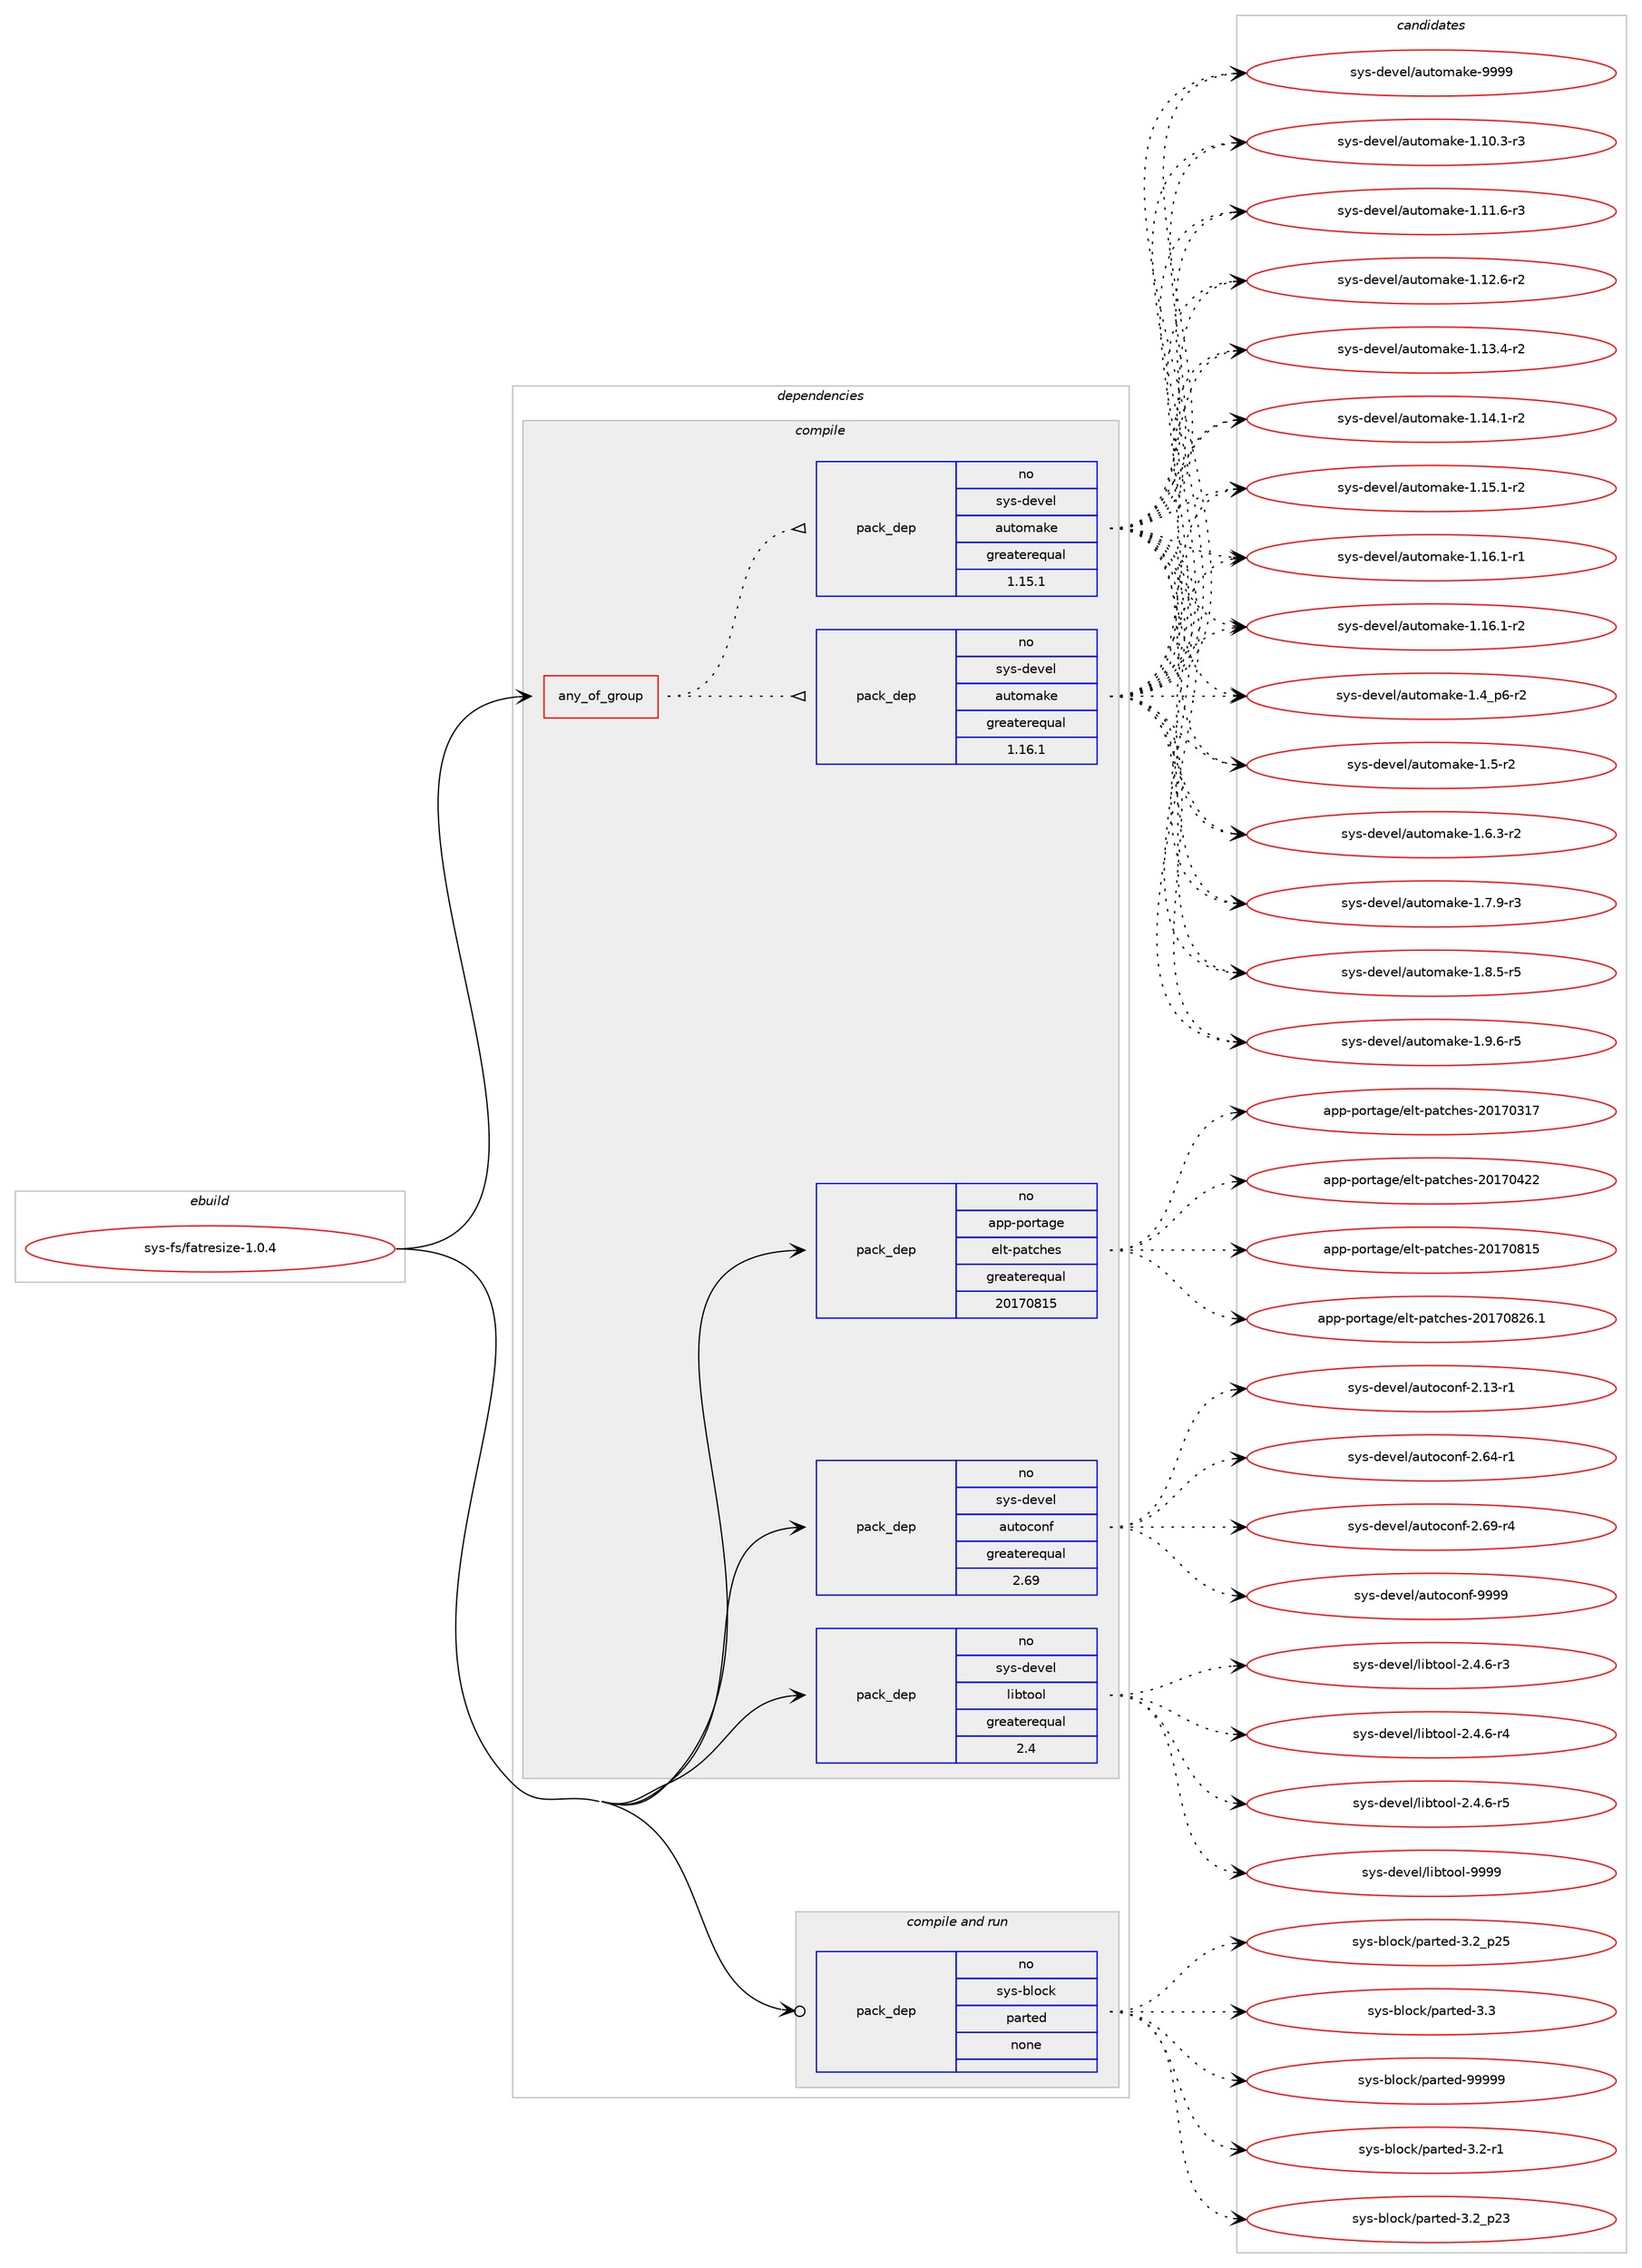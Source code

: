 digraph prolog {

# *************
# Graph options
# *************

newrank=true;
concentrate=true;
compound=true;
graph [rankdir=LR,fontname=Helvetica,fontsize=10,ranksep=1.5];#, ranksep=2.5, nodesep=0.2];
edge  [arrowhead=vee];
node  [fontname=Helvetica,fontsize=10];

# **********
# The ebuild
# **********

subgraph cluster_leftcol {
color=gray;
rank=same;
label=<<i>ebuild</i>>;
id [label="sys-fs/fatresize-1.0.4", color=red, width=4, href="../sys-fs/fatresize-1.0.4.svg"];
}

# ****************
# The dependencies
# ****************

subgraph cluster_midcol {
color=gray;
label=<<i>dependencies</i>>;
subgraph cluster_compile {
fillcolor="#eeeeee";
style=filled;
label=<<i>compile</i>>;
subgraph any15100 {
dependency892146 [label=<<TABLE BORDER="0" CELLBORDER="1" CELLSPACING="0" CELLPADDING="4"><TR><TD CELLPADDING="10">any_of_group</TD></TR></TABLE>>, shape=none, color=red];subgraph pack662088 {
dependency892147 [label=<<TABLE BORDER="0" CELLBORDER="1" CELLSPACING="0" CELLPADDING="4" WIDTH="220"><TR><TD ROWSPAN="6" CELLPADDING="30">pack_dep</TD></TR><TR><TD WIDTH="110">no</TD></TR><TR><TD>sys-devel</TD></TR><TR><TD>automake</TD></TR><TR><TD>greaterequal</TD></TR><TR><TD>1.16.1</TD></TR></TABLE>>, shape=none, color=blue];
}
dependency892146:e -> dependency892147:w [weight=20,style="dotted",arrowhead="oinv"];
subgraph pack662089 {
dependency892148 [label=<<TABLE BORDER="0" CELLBORDER="1" CELLSPACING="0" CELLPADDING="4" WIDTH="220"><TR><TD ROWSPAN="6" CELLPADDING="30">pack_dep</TD></TR><TR><TD WIDTH="110">no</TD></TR><TR><TD>sys-devel</TD></TR><TR><TD>automake</TD></TR><TR><TD>greaterequal</TD></TR><TR><TD>1.15.1</TD></TR></TABLE>>, shape=none, color=blue];
}
dependency892146:e -> dependency892148:w [weight=20,style="dotted",arrowhead="oinv"];
}
id:e -> dependency892146:w [weight=20,style="solid",arrowhead="vee"];
subgraph pack662090 {
dependency892149 [label=<<TABLE BORDER="0" CELLBORDER="1" CELLSPACING="0" CELLPADDING="4" WIDTH="220"><TR><TD ROWSPAN="6" CELLPADDING="30">pack_dep</TD></TR><TR><TD WIDTH="110">no</TD></TR><TR><TD>app-portage</TD></TR><TR><TD>elt-patches</TD></TR><TR><TD>greaterequal</TD></TR><TR><TD>20170815</TD></TR></TABLE>>, shape=none, color=blue];
}
id:e -> dependency892149:w [weight=20,style="solid",arrowhead="vee"];
subgraph pack662091 {
dependency892150 [label=<<TABLE BORDER="0" CELLBORDER="1" CELLSPACING="0" CELLPADDING="4" WIDTH="220"><TR><TD ROWSPAN="6" CELLPADDING="30">pack_dep</TD></TR><TR><TD WIDTH="110">no</TD></TR><TR><TD>sys-devel</TD></TR><TR><TD>autoconf</TD></TR><TR><TD>greaterequal</TD></TR><TR><TD>2.69</TD></TR></TABLE>>, shape=none, color=blue];
}
id:e -> dependency892150:w [weight=20,style="solid",arrowhead="vee"];
subgraph pack662092 {
dependency892151 [label=<<TABLE BORDER="0" CELLBORDER="1" CELLSPACING="0" CELLPADDING="4" WIDTH="220"><TR><TD ROWSPAN="6" CELLPADDING="30">pack_dep</TD></TR><TR><TD WIDTH="110">no</TD></TR><TR><TD>sys-devel</TD></TR><TR><TD>libtool</TD></TR><TR><TD>greaterequal</TD></TR><TR><TD>2.4</TD></TR></TABLE>>, shape=none, color=blue];
}
id:e -> dependency892151:w [weight=20,style="solid",arrowhead="vee"];
}
subgraph cluster_compileandrun {
fillcolor="#eeeeee";
style=filled;
label=<<i>compile and run</i>>;
subgraph pack662093 {
dependency892152 [label=<<TABLE BORDER="0" CELLBORDER="1" CELLSPACING="0" CELLPADDING="4" WIDTH="220"><TR><TD ROWSPAN="6" CELLPADDING="30">pack_dep</TD></TR><TR><TD WIDTH="110">no</TD></TR><TR><TD>sys-block</TD></TR><TR><TD>parted</TD></TR><TR><TD>none</TD></TR><TR><TD></TD></TR></TABLE>>, shape=none, color=blue];
}
id:e -> dependency892152:w [weight=20,style="solid",arrowhead="odotvee"];
}
subgraph cluster_run {
fillcolor="#eeeeee";
style=filled;
label=<<i>run</i>>;
}
}

# **************
# The candidates
# **************

subgraph cluster_choices {
rank=same;
color=gray;
label=<<i>candidates</i>>;

subgraph choice662088 {
color=black;
nodesep=1;
choice11512111545100101118101108479711711611110997107101454946494846514511451 [label="sys-devel/automake-1.10.3-r3", color=red, width=4,href="../sys-devel/automake-1.10.3-r3.svg"];
choice11512111545100101118101108479711711611110997107101454946494946544511451 [label="sys-devel/automake-1.11.6-r3", color=red, width=4,href="../sys-devel/automake-1.11.6-r3.svg"];
choice11512111545100101118101108479711711611110997107101454946495046544511450 [label="sys-devel/automake-1.12.6-r2", color=red, width=4,href="../sys-devel/automake-1.12.6-r2.svg"];
choice11512111545100101118101108479711711611110997107101454946495146524511450 [label="sys-devel/automake-1.13.4-r2", color=red, width=4,href="../sys-devel/automake-1.13.4-r2.svg"];
choice11512111545100101118101108479711711611110997107101454946495246494511450 [label="sys-devel/automake-1.14.1-r2", color=red, width=4,href="../sys-devel/automake-1.14.1-r2.svg"];
choice11512111545100101118101108479711711611110997107101454946495346494511450 [label="sys-devel/automake-1.15.1-r2", color=red, width=4,href="../sys-devel/automake-1.15.1-r2.svg"];
choice11512111545100101118101108479711711611110997107101454946495446494511449 [label="sys-devel/automake-1.16.1-r1", color=red, width=4,href="../sys-devel/automake-1.16.1-r1.svg"];
choice11512111545100101118101108479711711611110997107101454946495446494511450 [label="sys-devel/automake-1.16.1-r2", color=red, width=4,href="../sys-devel/automake-1.16.1-r2.svg"];
choice115121115451001011181011084797117116111109971071014549465295112544511450 [label="sys-devel/automake-1.4_p6-r2", color=red, width=4,href="../sys-devel/automake-1.4_p6-r2.svg"];
choice11512111545100101118101108479711711611110997107101454946534511450 [label="sys-devel/automake-1.5-r2", color=red, width=4,href="../sys-devel/automake-1.5-r2.svg"];
choice115121115451001011181011084797117116111109971071014549465446514511450 [label="sys-devel/automake-1.6.3-r2", color=red, width=4,href="../sys-devel/automake-1.6.3-r2.svg"];
choice115121115451001011181011084797117116111109971071014549465546574511451 [label="sys-devel/automake-1.7.9-r3", color=red, width=4,href="../sys-devel/automake-1.7.9-r3.svg"];
choice115121115451001011181011084797117116111109971071014549465646534511453 [label="sys-devel/automake-1.8.5-r5", color=red, width=4,href="../sys-devel/automake-1.8.5-r5.svg"];
choice115121115451001011181011084797117116111109971071014549465746544511453 [label="sys-devel/automake-1.9.6-r5", color=red, width=4,href="../sys-devel/automake-1.9.6-r5.svg"];
choice115121115451001011181011084797117116111109971071014557575757 [label="sys-devel/automake-9999", color=red, width=4,href="../sys-devel/automake-9999.svg"];
dependency892147:e -> choice11512111545100101118101108479711711611110997107101454946494846514511451:w [style=dotted,weight="100"];
dependency892147:e -> choice11512111545100101118101108479711711611110997107101454946494946544511451:w [style=dotted,weight="100"];
dependency892147:e -> choice11512111545100101118101108479711711611110997107101454946495046544511450:w [style=dotted,weight="100"];
dependency892147:e -> choice11512111545100101118101108479711711611110997107101454946495146524511450:w [style=dotted,weight="100"];
dependency892147:e -> choice11512111545100101118101108479711711611110997107101454946495246494511450:w [style=dotted,weight="100"];
dependency892147:e -> choice11512111545100101118101108479711711611110997107101454946495346494511450:w [style=dotted,weight="100"];
dependency892147:e -> choice11512111545100101118101108479711711611110997107101454946495446494511449:w [style=dotted,weight="100"];
dependency892147:e -> choice11512111545100101118101108479711711611110997107101454946495446494511450:w [style=dotted,weight="100"];
dependency892147:e -> choice115121115451001011181011084797117116111109971071014549465295112544511450:w [style=dotted,weight="100"];
dependency892147:e -> choice11512111545100101118101108479711711611110997107101454946534511450:w [style=dotted,weight="100"];
dependency892147:e -> choice115121115451001011181011084797117116111109971071014549465446514511450:w [style=dotted,weight="100"];
dependency892147:e -> choice115121115451001011181011084797117116111109971071014549465546574511451:w [style=dotted,weight="100"];
dependency892147:e -> choice115121115451001011181011084797117116111109971071014549465646534511453:w [style=dotted,weight="100"];
dependency892147:e -> choice115121115451001011181011084797117116111109971071014549465746544511453:w [style=dotted,weight="100"];
dependency892147:e -> choice115121115451001011181011084797117116111109971071014557575757:w [style=dotted,weight="100"];
}
subgraph choice662089 {
color=black;
nodesep=1;
choice11512111545100101118101108479711711611110997107101454946494846514511451 [label="sys-devel/automake-1.10.3-r3", color=red, width=4,href="../sys-devel/automake-1.10.3-r3.svg"];
choice11512111545100101118101108479711711611110997107101454946494946544511451 [label="sys-devel/automake-1.11.6-r3", color=red, width=4,href="../sys-devel/automake-1.11.6-r3.svg"];
choice11512111545100101118101108479711711611110997107101454946495046544511450 [label="sys-devel/automake-1.12.6-r2", color=red, width=4,href="../sys-devel/automake-1.12.6-r2.svg"];
choice11512111545100101118101108479711711611110997107101454946495146524511450 [label="sys-devel/automake-1.13.4-r2", color=red, width=4,href="../sys-devel/automake-1.13.4-r2.svg"];
choice11512111545100101118101108479711711611110997107101454946495246494511450 [label="sys-devel/automake-1.14.1-r2", color=red, width=4,href="../sys-devel/automake-1.14.1-r2.svg"];
choice11512111545100101118101108479711711611110997107101454946495346494511450 [label="sys-devel/automake-1.15.1-r2", color=red, width=4,href="../sys-devel/automake-1.15.1-r2.svg"];
choice11512111545100101118101108479711711611110997107101454946495446494511449 [label="sys-devel/automake-1.16.1-r1", color=red, width=4,href="../sys-devel/automake-1.16.1-r1.svg"];
choice11512111545100101118101108479711711611110997107101454946495446494511450 [label="sys-devel/automake-1.16.1-r2", color=red, width=4,href="../sys-devel/automake-1.16.1-r2.svg"];
choice115121115451001011181011084797117116111109971071014549465295112544511450 [label="sys-devel/automake-1.4_p6-r2", color=red, width=4,href="../sys-devel/automake-1.4_p6-r2.svg"];
choice11512111545100101118101108479711711611110997107101454946534511450 [label="sys-devel/automake-1.5-r2", color=red, width=4,href="../sys-devel/automake-1.5-r2.svg"];
choice115121115451001011181011084797117116111109971071014549465446514511450 [label="sys-devel/automake-1.6.3-r2", color=red, width=4,href="../sys-devel/automake-1.6.3-r2.svg"];
choice115121115451001011181011084797117116111109971071014549465546574511451 [label="sys-devel/automake-1.7.9-r3", color=red, width=4,href="../sys-devel/automake-1.7.9-r3.svg"];
choice115121115451001011181011084797117116111109971071014549465646534511453 [label="sys-devel/automake-1.8.5-r5", color=red, width=4,href="../sys-devel/automake-1.8.5-r5.svg"];
choice115121115451001011181011084797117116111109971071014549465746544511453 [label="sys-devel/automake-1.9.6-r5", color=red, width=4,href="../sys-devel/automake-1.9.6-r5.svg"];
choice115121115451001011181011084797117116111109971071014557575757 [label="sys-devel/automake-9999", color=red, width=4,href="../sys-devel/automake-9999.svg"];
dependency892148:e -> choice11512111545100101118101108479711711611110997107101454946494846514511451:w [style=dotted,weight="100"];
dependency892148:e -> choice11512111545100101118101108479711711611110997107101454946494946544511451:w [style=dotted,weight="100"];
dependency892148:e -> choice11512111545100101118101108479711711611110997107101454946495046544511450:w [style=dotted,weight="100"];
dependency892148:e -> choice11512111545100101118101108479711711611110997107101454946495146524511450:w [style=dotted,weight="100"];
dependency892148:e -> choice11512111545100101118101108479711711611110997107101454946495246494511450:w [style=dotted,weight="100"];
dependency892148:e -> choice11512111545100101118101108479711711611110997107101454946495346494511450:w [style=dotted,weight="100"];
dependency892148:e -> choice11512111545100101118101108479711711611110997107101454946495446494511449:w [style=dotted,weight="100"];
dependency892148:e -> choice11512111545100101118101108479711711611110997107101454946495446494511450:w [style=dotted,weight="100"];
dependency892148:e -> choice115121115451001011181011084797117116111109971071014549465295112544511450:w [style=dotted,weight="100"];
dependency892148:e -> choice11512111545100101118101108479711711611110997107101454946534511450:w [style=dotted,weight="100"];
dependency892148:e -> choice115121115451001011181011084797117116111109971071014549465446514511450:w [style=dotted,weight="100"];
dependency892148:e -> choice115121115451001011181011084797117116111109971071014549465546574511451:w [style=dotted,weight="100"];
dependency892148:e -> choice115121115451001011181011084797117116111109971071014549465646534511453:w [style=dotted,weight="100"];
dependency892148:e -> choice115121115451001011181011084797117116111109971071014549465746544511453:w [style=dotted,weight="100"];
dependency892148:e -> choice115121115451001011181011084797117116111109971071014557575757:w [style=dotted,weight="100"];
}
subgraph choice662090 {
color=black;
nodesep=1;
choice97112112451121111141169710310147101108116451129711699104101115455048495548514955 [label="app-portage/elt-patches-20170317", color=red, width=4,href="../app-portage/elt-patches-20170317.svg"];
choice97112112451121111141169710310147101108116451129711699104101115455048495548525050 [label="app-portage/elt-patches-20170422", color=red, width=4,href="../app-portage/elt-patches-20170422.svg"];
choice97112112451121111141169710310147101108116451129711699104101115455048495548564953 [label="app-portage/elt-patches-20170815", color=red, width=4,href="../app-portage/elt-patches-20170815.svg"];
choice971121124511211111411697103101471011081164511297116991041011154550484955485650544649 [label="app-portage/elt-patches-20170826.1", color=red, width=4,href="../app-portage/elt-patches-20170826.1.svg"];
dependency892149:e -> choice97112112451121111141169710310147101108116451129711699104101115455048495548514955:w [style=dotted,weight="100"];
dependency892149:e -> choice97112112451121111141169710310147101108116451129711699104101115455048495548525050:w [style=dotted,weight="100"];
dependency892149:e -> choice97112112451121111141169710310147101108116451129711699104101115455048495548564953:w [style=dotted,weight="100"];
dependency892149:e -> choice971121124511211111411697103101471011081164511297116991041011154550484955485650544649:w [style=dotted,weight="100"];
}
subgraph choice662091 {
color=black;
nodesep=1;
choice1151211154510010111810110847971171161119911111010245504649514511449 [label="sys-devel/autoconf-2.13-r1", color=red, width=4,href="../sys-devel/autoconf-2.13-r1.svg"];
choice1151211154510010111810110847971171161119911111010245504654524511449 [label="sys-devel/autoconf-2.64-r1", color=red, width=4,href="../sys-devel/autoconf-2.64-r1.svg"];
choice1151211154510010111810110847971171161119911111010245504654574511452 [label="sys-devel/autoconf-2.69-r4", color=red, width=4,href="../sys-devel/autoconf-2.69-r4.svg"];
choice115121115451001011181011084797117116111991111101024557575757 [label="sys-devel/autoconf-9999", color=red, width=4,href="../sys-devel/autoconf-9999.svg"];
dependency892150:e -> choice1151211154510010111810110847971171161119911111010245504649514511449:w [style=dotted,weight="100"];
dependency892150:e -> choice1151211154510010111810110847971171161119911111010245504654524511449:w [style=dotted,weight="100"];
dependency892150:e -> choice1151211154510010111810110847971171161119911111010245504654574511452:w [style=dotted,weight="100"];
dependency892150:e -> choice115121115451001011181011084797117116111991111101024557575757:w [style=dotted,weight="100"];
}
subgraph choice662092 {
color=black;
nodesep=1;
choice1151211154510010111810110847108105981161111111084550465246544511451 [label="sys-devel/libtool-2.4.6-r3", color=red, width=4,href="../sys-devel/libtool-2.4.6-r3.svg"];
choice1151211154510010111810110847108105981161111111084550465246544511452 [label="sys-devel/libtool-2.4.6-r4", color=red, width=4,href="../sys-devel/libtool-2.4.6-r4.svg"];
choice1151211154510010111810110847108105981161111111084550465246544511453 [label="sys-devel/libtool-2.4.6-r5", color=red, width=4,href="../sys-devel/libtool-2.4.6-r5.svg"];
choice1151211154510010111810110847108105981161111111084557575757 [label="sys-devel/libtool-9999", color=red, width=4,href="../sys-devel/libtool-9999.svg"];
dependency892151:e -> choice1151211154510010111810110847108105981161111111084550465246544511451:w [style=dotted,weight="100"];
dependency892151:e -> choice1151211154510010111810110847108105981161111111084550465246544511452:w [style=dotted,weight="100"];
dependency892151:e -> choice1151211154510010111810110847108105981161111111084550465246544511453:w [style=dotted,weight="100"];
dependency892151:e -> choice1151211154510010111810110847108105981161111111084557575757:w [style=dotted,weight="100"];
}
subgraph choice662093 {
color=black;
nodesep=1;
choice1151211154598108111991074711297114116101100455146504511449 [label="sys-block/parted-3.2-r1", color=red, width=4,href="../sys-block/parted-3.2-r1.svg"];
choice115121115459810811199107471129711411610110045514650951125051 [label="sys-block/parted-3.2_p23", color=red, width=4,href="../sys-block/parted-3.2_p23.svg"];
choice115121115459810811199107471129711411610110045514650951125053 [label="sys-block/parted-3.2_p25", color=red, width=4,href="../sys-block/parted-3.2_p25.svg"];
choice115121115459810811199107471129711411610110045514651 [label="sys-block/parted-3.3", color=red, width=4,href="../sys-block/parted-3.3.svg"];
choice1151211154598108111991074711297114116101100455757575757 [label="sys-block/parted-99999", color=red, width=4,href="../sys-block/parted-99999.svg"];
dependency892152:e -> choice1151211154598108111991074711297114116101100455146504511449:w [style=dotted,weight="100"];
dependency892152:e -> choice115121115459810811199107471129711411610110045514650951125051:w [style=dotted,weight="100"];
dependency892152:e -> choice115121115459810811199107471129711411610110045514650951125053:w [style=dotted,weight="100"];
dependency892152:e -> choice115121115459810811199107471129711411610110045514651:w [style=dotted,weight="100"];
dependency892152:e -> choice1151211154598108111991074711297114116101100455757575757:w [style=dotted,weight="100"];
}
}

}
